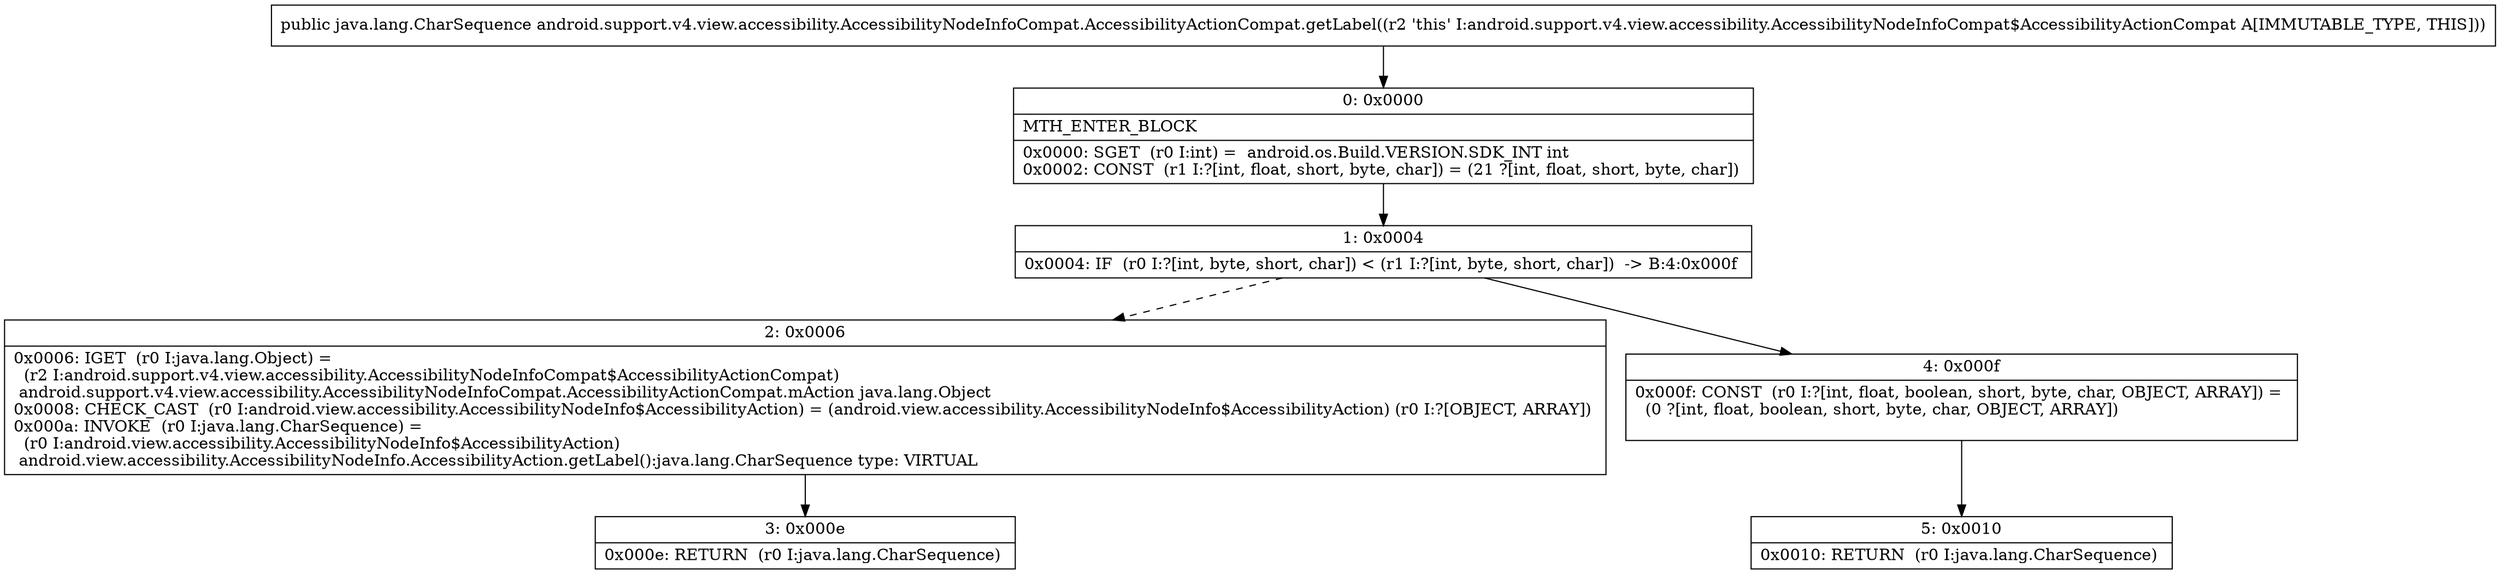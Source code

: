 digraph "CFG forandroid.support.v4.view.accessibility.AccessibilityNodeInfoCompat.AccessibilityActionCompat.getLabel()Ljava\/lang\/CharSequence;" {
Node_0 [shape=record,label="{0\:\ 0x0000|MTH_ENTER_BLOCK\l|0x0000: SGET  (r0 I:int) =  android.os.Build.VERSION.SDK_INT int \l0x0002: CONST  (r1 I:?[int, float, short, byte, char]) = (21 ?[int, float, short, byte, char]) \l}"];
Node_1 [shape=record,label="{1\:\ 0x0004|0x0004: IF  (r0 I:?[int, byte, short, char]) \< (r1 I:?[int, byte, short, char])  \-\> B:4:0x000f \l}"];
Node_2 [shape=record,label="{2\:\ 0x0006|0x0006: IGET  (r0 I:java.lang.Object) = \l  (r2 I:android.support.v4.view.accessibility.AccessibilityNodeInfoCompat$AccessibilityActionCompat)\l android.support.v4.view.accessibility.AccessibilityNodeInfoCompat.AccessibilityActionCompat.mAction java.lang.Object \l0x0008: CHECK_CAST  (r0 I:android.view.accessibility.AccessibilityNodeInfo$AccessibilityAction) = (android.view.accessibility.AccessibilityNodeInfo$AccessibilityAction) (r0 I:?[OBJECT, ARRAY]) \l0x000a: INVOKE  (r0 I:java.lang.CharSequence) = \l  (r0 I:android.view.accessibility.AccessibilityNodeInfo$AccessibilityAction)\l android.view.accessibility.AccessibilityNodeInfo.AccessibilityAction.getLabel():java.lang.CharSequence type: VIRTUAL \l}"];
Node_3 [shape=record,label="{3\:\ 0x000e|0x000e: RETURN  (r0 I:java.lang.CharSequence) \l}"];
Node_4 [shape=record,label="{4\:\ 0x000f|0x000f: CONST  (r0 I:?[int, float, boolean, short, byte, char, OBJECT, ARRAY]) = \l  (0 ?[int, float, boolean, short, byte, char, OBJECT, ARRAY])\l \l}"];
Node_5 [shape=record,label="{5\:\ 0x0010|0x0010: RETURN  (r0 I:java.lang.CharSequence) \l}"];
MethodNode[shape=record,label="{public java.lang.CharSequence android.support.v4.view.accessibility.AccessibilityNodeInfoCompat.AccessibilityActionCompat.getLabel((r2 'this' I:android.support.v4.view.accessibility.AccessibilityNodeInfoCompat$AccessibilityActionCompat A[IMMUTABLE_TYPE, THIS])) }"];
MethodNode -> Node_0;
Node_0 -> Node_1;
Node_1 -> Node_2[style=dashed];
Node_1 -> Node_4;
Node_2 -> Node_3;
Node_4 -> Node_5;
}

